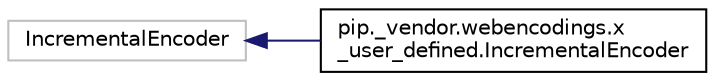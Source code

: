 digraph "Graphical Class Hierarchy"
{
  edge [fontname="Helvetica",fontsize="10",labelfontname="Helvetica",labelfontsize="10"];
  node [fontname="Helvetica",fontsize="10",shape=record];
  rankdir="LR";
  Node548 [label="IncrementalEncoder",height=0.2,width=0.4,color="grey75", fillcolor="white", style="filled"];
  Node548 -> Node0 [dir="back",color="midnightblue",fontsize="10",style="solid",fontname="Helvetica"];
  Node0 [label="pip._vendor.webencodings.x\l_user_defined.IncrementalEncoder",height=0.2,width=0.4,color="black", fillcolor="white", style="filled",URL="$classpip_1_1__vendor_1_1webencodings_1_1x__user__defined_1_1_incremental_encoder.html"];
}
